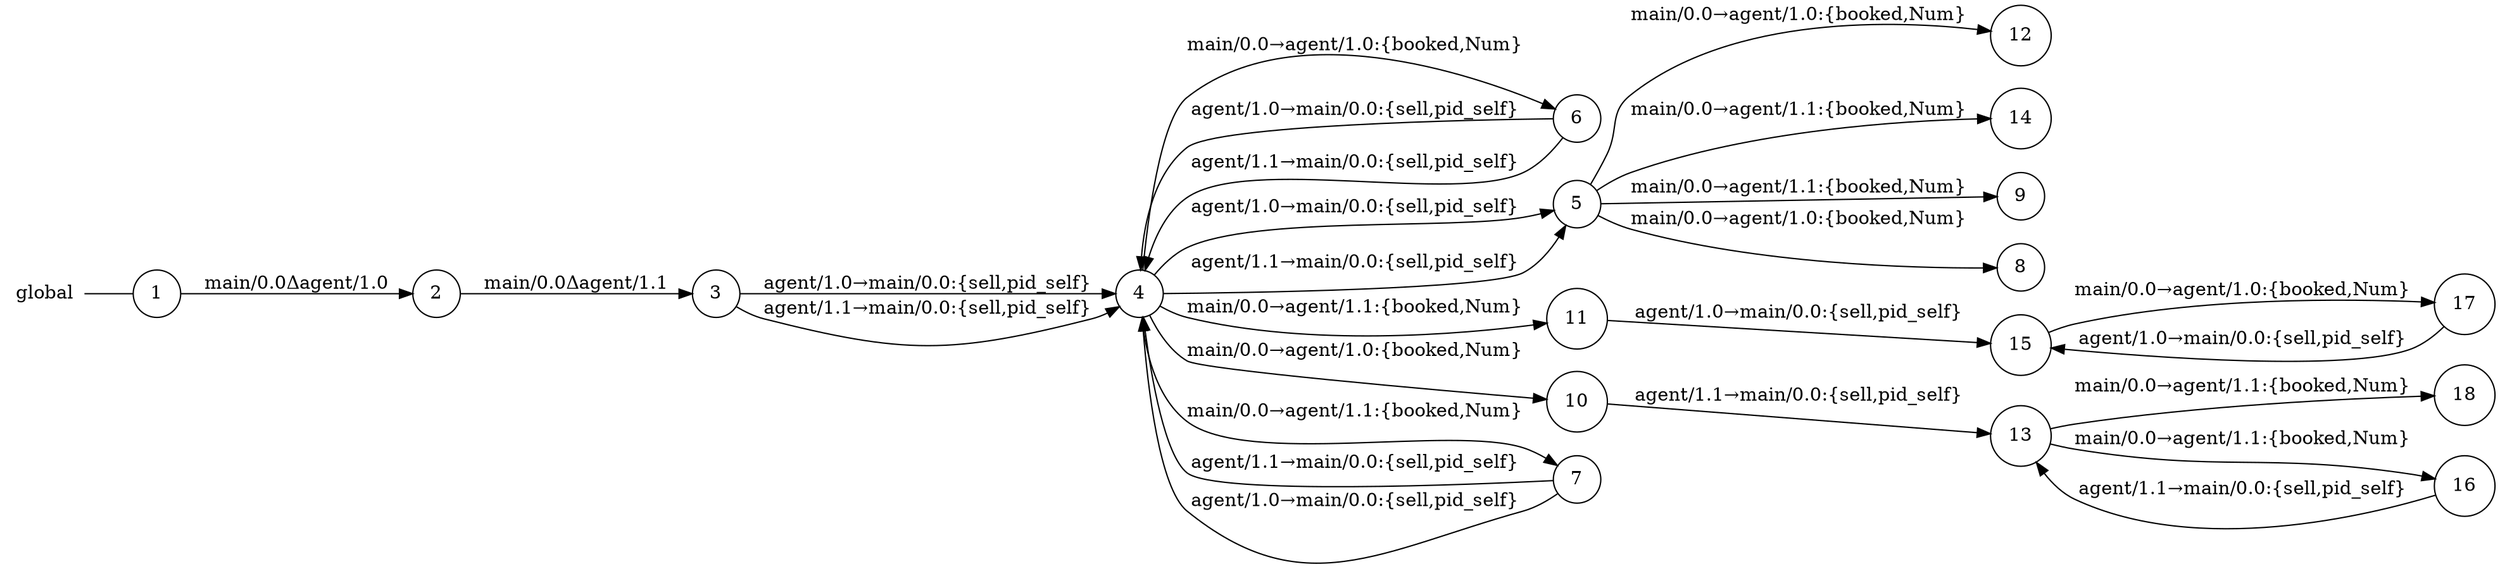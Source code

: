 digraph global {
	rankdir="LR";
	n_0 [label="global", shape="plaintext"];
	n_1 [id="5", shape=circle, label="5"];
	n_2 [id="15", shape=circle, label="15"];
	n_3 [id="12", shape=circle, label="12"];
	n_4 [id="11", shape=circle, label="11"];
	n_5 [id="17", shape=circle, label="17"];
	n_6 [id="18", shape=circle, label="18"];
	n_7 [id="14", shape=circle, label="14"];
	n_8 [id="6", shape=circle, label="6"];
	n_9 [id="13", shape=circle, label="13"];
	n_10 [id="10", shape=circle, label="10"];
	n_11 [id="1", shape=circle, label="1"];
	n_0 -> n_11 [arrowhead=none];
	n_12 [id="9", shape=circle, label="9"];
	n_13 [id="2", shape=circle, label="2"];
	n_14 [id="8", shape=circle, label="8"];
	n_15 [id="4", shape=circle, label="4"];
	n_16 [id="7", shape=circle, label="7"];
	n_17 [id="3", shape=circle, label="3"];
	n_18 [id="16", shape=circle, label="16"];

	n_1 -> n_12 [id="[$e|11]", label="main/0.0→agent/1.1:{booked,Num}"];
	n_8 -> n_15 [id="[$e|10]", label="agent/1.0→main/0.0:{sell,pid_self}"];
	n_15 -> n_16 [id="[$e|7]", label="main/0.0→agent/1.1:{booked,Num}"];
	n_1 -> n_7 [id="[$e|18]", label="main/0.0→agent/1.1:{booked,Num}"];
	n_17 -> n_15 [id="[$e|2]", label="agent/1.0→main/0.0:{sell,pid_self}"];
	n_17 -> n_15 [id="[$e|3]", label="agent/1.1→main/0.0:{sell,pid_self}"];
	n_15 -> n_8 [id="[$e|5]", label="main/0.0→agent/1.0:{booked,Num}"];
	n_2 -> n_5 [id="[$e|21]", label="main/0.0→agent/1.0:{booked,Num}"];
	n_1 -> n_3 [id="[$e|16]", label="main/0.0→agent/1.0:{booked,Num}"];
	n_15 -> n_10 [id="[$e|14]", label="main/0.0→agent/1.0:{booked,Num}"];
	n_9 -> n_18 [id="[$e|20]", label="main/0.0→agent/1.1:{booked,Num}"];
	n_15 -> n_1 [id="[$e|6]", label="agent/1.0→main/0.0:{sell,pid_self}"];
	n_5 -> n_2 [id="[$e|23]", label="agent/1.0→main/0.0:{sell,pid_self}"];
	n_13 -> n_17 [id="[$e|1]", label="main/0.0Δagent/1.1"];
	n_4 -> n_2 [id="[$e|19]", label="agent/1.0→main/0.0:{sell,pid_self}"];
	n_10 -> n_9 [id="[$e|17]", label="agent/1.1→main/0.0:{sell,pid_self}"];
	n_16 -> n_15 [id="[$e|13]", label="agent/1.1→main/0.0:{sell,pid_self}"];
	n_8 -> n_15 [id="[$e|9]", label="agent/1.1→main/0.0:{sell,pid_self}"];
	n_15 -> n_4 [id="[$e|15]", label="main/0.0→agent/1.1:{booked,Num}"];
	n_11 -> n_13 [id="[$e|0]", label="main/0.0Δagent/1.0"];
	n_9 -> n_6 [id="[$e|24]", label="main/0.0→agent/1.1:{booked,Num}"];
	n_16 -> n_15 [id="[$e|12]", label="agent/1.0→main/0.0:{sell,pid_self}"];
	n_18 -> n_9 [id="[$e|22]", label="agent/1.1→main/0.0:{sell,pid_self}"];
	n_15 -> n_1 [id="[$e|4]", label="agent/1.1→main/0.0:{sell,pid_self}"];
	n_1 -> n_14 [id="[$e|8]", label="main/0.0→agent/1.0:{booked,Num}"];
}
